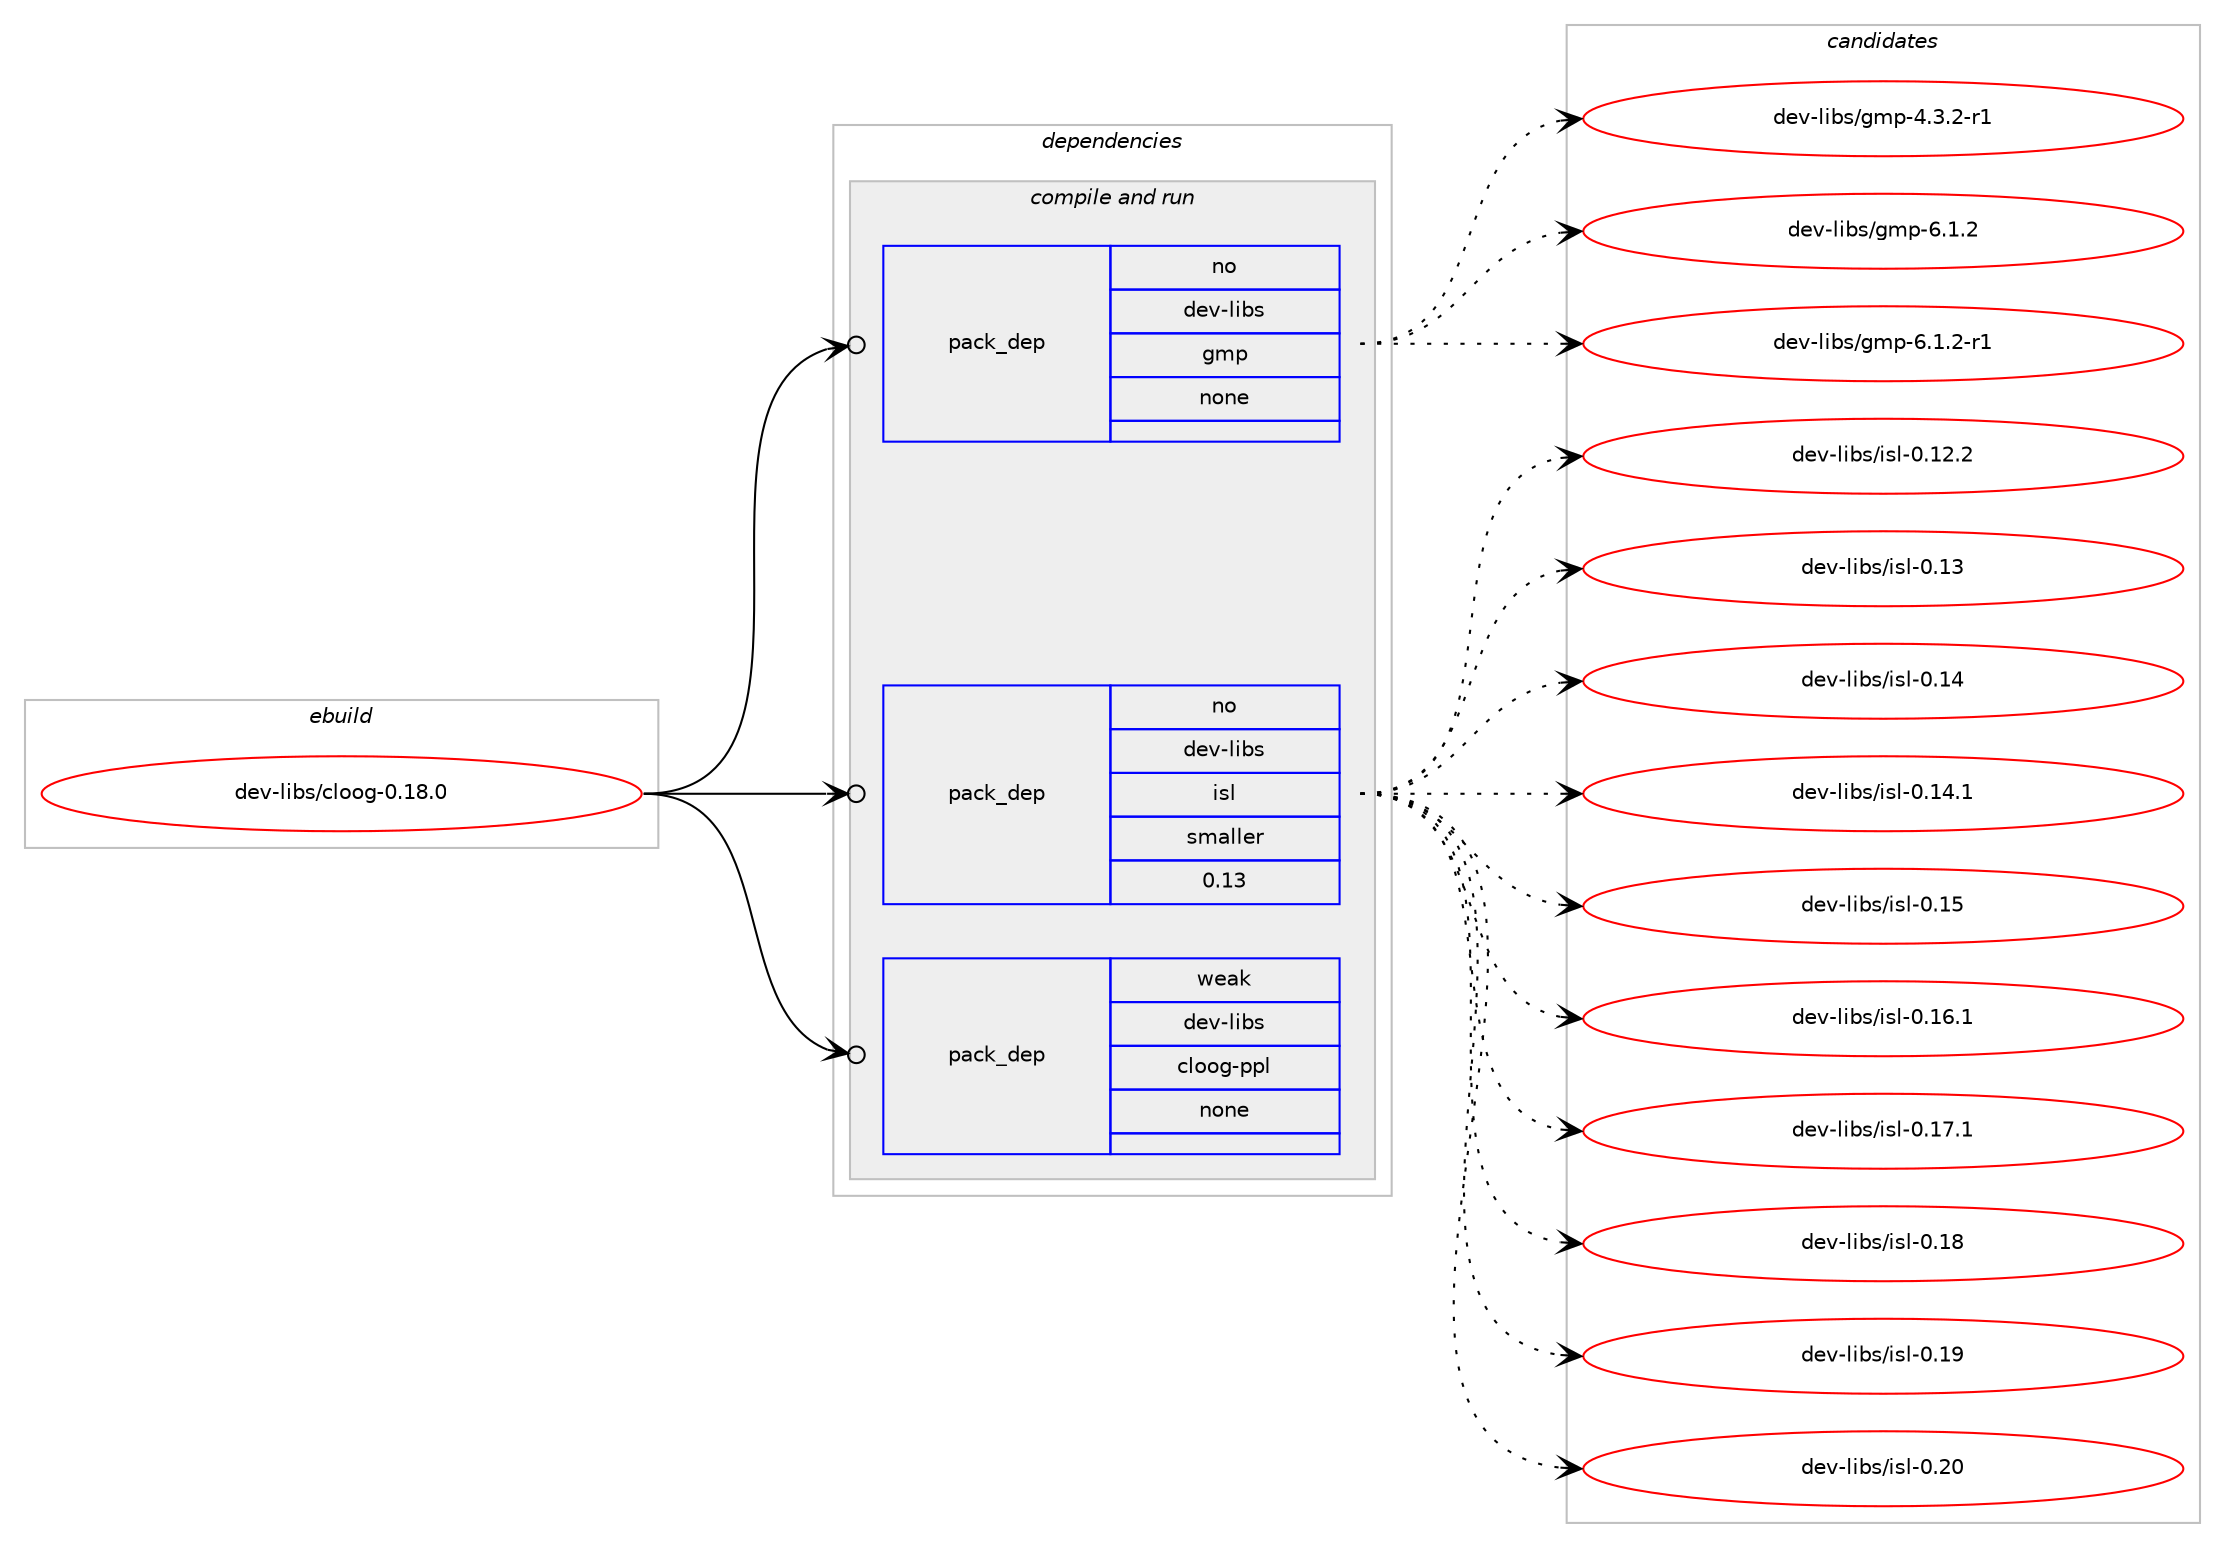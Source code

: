 digraph prolog {

# *************
# Graph options
# *************

newrank=true;
concentrate=true;
compound=true;
graph [rankdir=LR,fontname=Helvetica,fontsize=10,ranksep=1.5];#, ranksep=2.5, nodesep=0.2];
edge  [arrowhead=vee];
node  [fontname=Helvetica,fontsize=10];

# **********
# The ebuild
# **********

subgraph cluster_leftcol {
color=gray;
rank=same;
label=<<i>ebuild</i>>;
id [label="dev-libs/cloog-0.18.0", color=red, width=4, href="../dev-libs/cloog-0.18.0.svg"];
}

# ****************
# The dependencies
# ****************

subgraph cluster_midcol {
color=gray;
label=<<i>dependencies</i>>;
subgraph cluster_compile {
fillcolor="#eeeeee";
style=filled;
label=<<i>compile</i>>;
}
subgraph cluster_compileandrun {
fillcolor="#eeeeee";
style=filled;
label=<<i>compile and run</i>>;
subgraph pack976716 {
dependency1364777 [label=<<TABLE BORDER="0" CELLBORDER="1" CELLSPACING="0" CELLPADDING="4" WIDTH="220"><TR><TD ROWSPAN="6" CELLPADDING="30">pack_dep</TD></TR><TR><TD WIDTH="110">no</TD></TR><TR><TD>dev-libs</TD></TR><TR><TD>gmp</TD></TR><TR><TD>none</TD></TR><TR><TD></TD></TR></TABLE>>, shape=none, color=blue];
}
id:e -> dependency1364777:w [weight=20,style="solid",arrowhead="odotvee"];
subgraph pack976717 {
dependency1364778 [label=<<TABLE BORDER="0" CELLBORDER="1" CELLSPACING="0" CELLPADDING="4" WIDTH="220"><TR><TD ROWSPAN="6" CELLPADDING="30">pack_dep</TD></TR><TR><TD WIDTH="110">no</TD></TR><TR><TD>dev-libs</TD></TR><TR><TD>isl</TD></TR><TR><TD>smaller</TD></TR><TR><TD>0.13</TD></TR></TABLE>>, shape=none, color=blue];
}
id:e -> dependency1364778:w [weight=20,style="solid",arrowhead="odotvee"];
subgraph pack976718 {
dependency1364779 [label=<<TABLE BORDER="0" CELLBORDER="1" CELLSPACING="0" CELLPADDING="4" WIDTH="220"><TR><TD ROWSPAN="6" CELLPADDING="30">pack_dep</TD></TR><TR><TD WIDTH="110">weak</TD></TR><TR><TD>dev-libs</TD></TR><TR><TD>cloog-ppl</TD></TR><TR><TD>none</TD></TR><TR><TD></TD></TR></TABLE>>, shape=none, color=blue];
}
id:e -> dependency1364779:w [weight=20,style="solid",arrowhead="odotvee"];
}
subgraph cluster_run {
fillcolor="#eeeeee";
style=filled;
label=<<i>run</i>>;
}
}

# **************
# The candidates
# **************

subgraph cluster_choices {
rank=same;
color=gray;
label=<<i>candidates</i>>;

subgraph choice976716 {
color=black;
nodesep=1;
choice1001011184510810598115471031091124552465146504511449 [label="dev-libs/gmp-4.3.2-r1", color=red, width=4,href="../dev-libs/gmp-4.3.2-r1.svg"];
choice100101118451081059811547103109112455446494650 [label="dev-libs/gmp-6.1.2", color=red, width=4,href="../dev-libs/gmp-6.1.2.svg"];
choice1001011184510810598115471031091124554464946504511449 [label="dev-libs/gmp-6.1.2-r1", color=red, width=4,href="../dev-libs/gmp-6.1.2-r1.svg"];
dependency1364777:e -> choice1001011184510810598115471031091124552465146504511449:w [style=dotted,weight="100"];
dependency1364777:e -> choice100101118451081059811547103109112455446494650:w [style=dotted,weight="100"];
dependency1364777:e -> choice1001011184510810598115471031091124554464946504511449:w [style=dotted,weight="100"];
}
subgraph choice976717 {
color=black;
nodesep=1;
choice10010111845108105981154710511510845484649504650 [label="dev-libs/isl-0.12.2", color=red, width=4,href="../dev-libs/isl-0.12.2.svg"];
choice1001011184510810598115471051151084548464951 [label="dev-libs/isl-0.13", color=red, width=4,href="../dev-libs/isl-0.13.svg"];
choice1001011184510810598115471051151084548464952 [label="dev-libs/isl-0.14", color=red, width=4,href="../dev-libs/isl-0.14.svg"];
choice10010111845108105981154710511510845484649524649 [label="dev-libs/isl-0.14.1", color=red, width=4,href="../dev-libs/isl-0.14.1.svg"];
choice1001011184510810598115471051151084548464953 [label="dev-libs/isl-0.15", color=red, width=4,href="../dev-libs/isl-0.15.svg"];
choice10010111845108105981154710511510845484649544649 [label="dev-libs/isl-0.16.1", color=red, width=4,href="../dev-libs/isl-0.16.1.svg"];
choice10010111845108105981154710511510845484649554649 [label="dev-libs/isl-0.17.1", color=red, width=4,href="../dev-libs/isl-0.17.1.svg"];
choice1001011184510810598115471051151084548464956 [label="dev-libs/isl-0.18", color=red, width=4,href="../dev-libs/isl-0.18.svg"];
choice1001011184510810598115471051151084548464957 [label="dev-libs/isl-0.19", color=red, width=4,href="../dev-libs/isl-0.19.svg"];
choice1001011184510810598115471051151084548465048 [label="dev-libs/isl-0.20", color=red, width=4,href="../dev-libs/isl-0.20.svg"];
dependency1364778:e -> choice10010111845108105981154710511510845484649504650:w [style=dotted,weight="100"];
dependency1364778:e -> choice1001011184510810598115471051151084548464951:w [style=dotted,weight="100"];
dependency1364778:e -> choice1001011184510810598115471051151084548464952:w [style=dotted,weight="100"];
dependency1364778:e -> choice10010111845108105981154710511510845484649524649:w [style=dotted,weight="100"];
dependency1364778:e -> choice1001011184510810598115471051151084548464953:w [style=dotted,weight="100"];
dependency1364778:e -> choice10010111845108105981154710511510845484649544649:w [style=dotted,weight="100"];
dependency1364778:e -> choice10010111845108105981154710511510845484649554649:w [style=dotted,weight="100"];
dependency1364778:e -> choice1001011184510810598115471051151084548464956:w [style=dotted,weight="100"];
dependency1364778:e -> choice1001011184510810598115471051151084548464957:w [style=dotted,weight="100"];
dependency1364778:e -> choice1001011184510810598115471051151084548465048:w [style=dotted,weight="100"];
}
subgraph choice976718 {
color=black;
nodesep=1;
}
}

}
